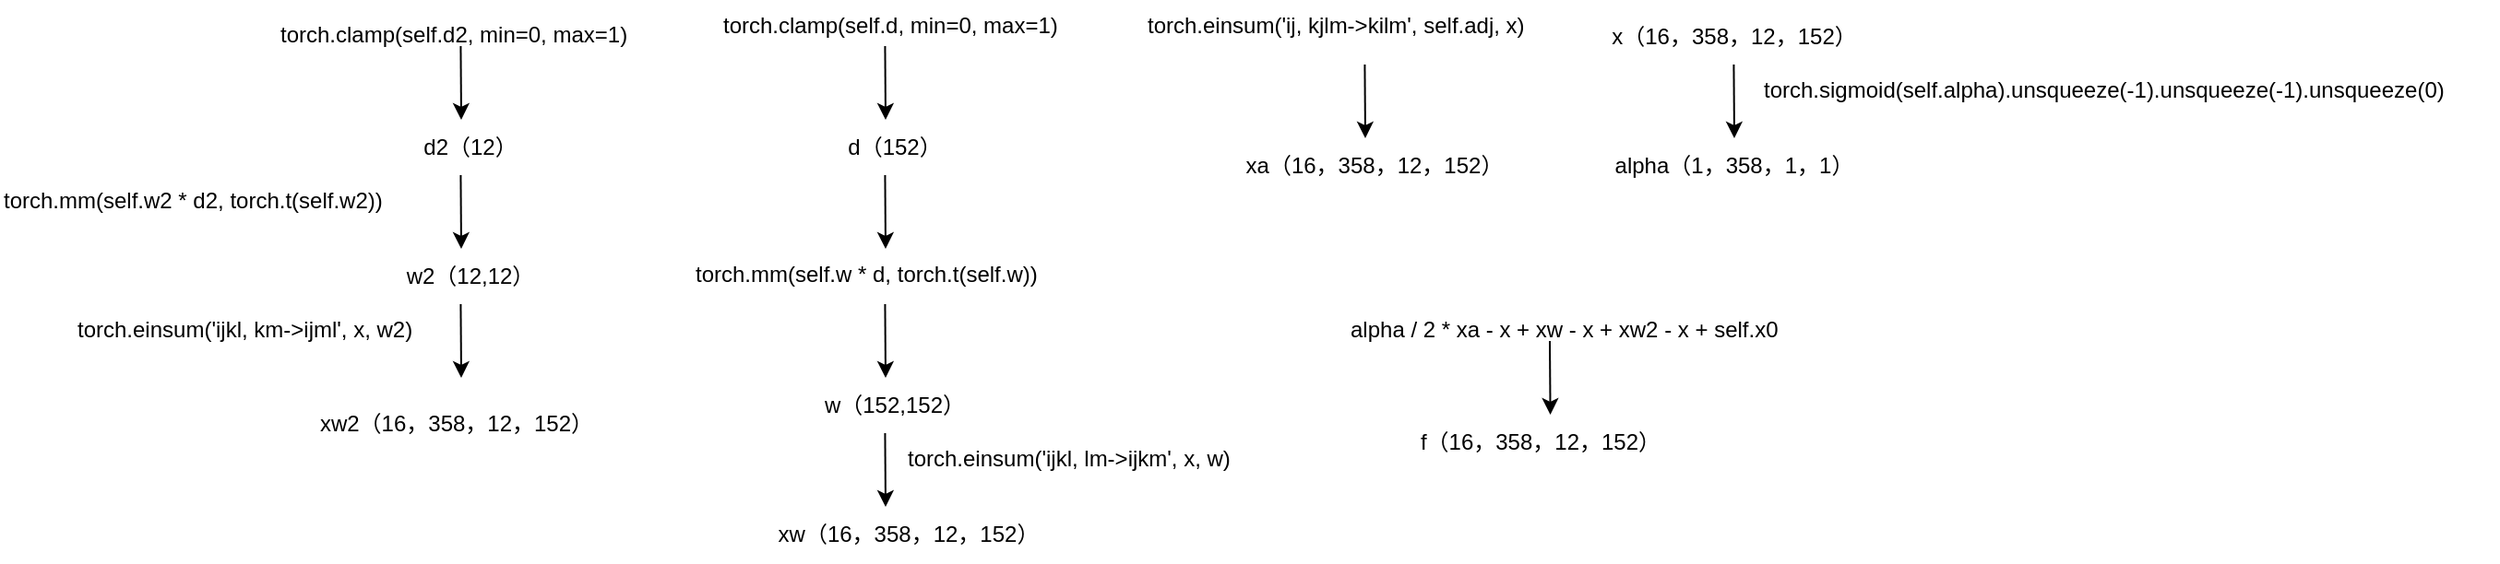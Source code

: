 <mxfile version="25.0.3">
  <diagram name="第 1 页" id="PVPRCsevbzZnFHXkMFGo">
    <mxGraphModel dx="2227" dy="792" grid="1" gridSize="10" guides="1" tooltips="1" connect="1" arrows="1" fold="1" page="1" pageScale="1" pageWidth="827" pageHeight="1169" math="0" shadow="0">
      <root>
        <mxCell id="0" />
        <mxCell id="1" parent="0" />
        <mxCell id="Rd7MBk0ww_TVOZ5natJf-1" value="x（16，358，12，152）" style="text;strokeColor=none;align=center;fillColor=none;html=1;verticalAlign=middle;whiteSpace=wrap;rounded=0;" vertex="1" parent="1">
          <mxGeometry x="330" y="240" width="140" height="30" as="geometry" />
        </mxCell>
        <mxCell id="Rd7MBk0ww_TVOZ5natJf-2" value="" style="endArrow=classic;html=1;rounded=0;" edge="1" parent="1">
          <mxGeometry width="50" height="50" relative="1" as="geometry">
            <mxPoint x="399.71" y="270" as="sourcePoint" />
            <mxPoint x="400" y="310" as="targetPoint" />
          </mxGeometry>
        </mxCell>
        <UserObject label="torch.sigmoid(self.alpha).unsqueeze(-1).unsqueeze(-1).unsqueeze(0)" id="Rd7MBk0ww_TVOZ5natJf-3">
          <mxCell style="text;whiteSpace=wrap;html=1;" vertex="1" parent="1">
            <mxGeometry x="414" y="270" width="400" height="40" as="geometry" />
          </mxCell>
        </UserObject>
        <mxCell id="Rd7MBk0ww_TVOZ5natJf-5" value="alpha（1，358，1，1）" style="text;strokeColor=none;align=center;fillColor=none;html=1;verticalAlign=middle;whiteSpace=wrap;rounded=0;" vertex="1" parent="1">
          <mxGeometry x="330" y="310" width="140" height="30" as="geometry" />
        </mxCell>
        <UserObject label="torch.einsum(&#39;ij, kjlm-&gt;kilm&#39;, self.adj, x)" id="Rd7MBk0ww_TVOZ5natJf-6">
          <mxCell style="text;whiteSpace=wrap;html=1;" vertex="1" parent="1">
            <mxGeometry x="80" y="235" width="240" height="40" as="geometry" />
          </mxCell>
        </UserObject>
        <mxCell id="Rd7MBk0ww_TVOZ5natJf-7" value="" style="endArrow=classic;html=1;rounded=0;" edge="1" parent="1">
          <mxGeometry width="50" height="50" relative="1" as="geometry">
            <mxPoint x="199.71" y="270" as="sourcePoint" />
            <mxPoint x="200" y="310" as="targetPoint" />
          </mxGeometry>
        </mxCell>
        <mxCell id="Rd7MBk0ww_TVOZ5natJf-10" value="" style="endArrow=classic;html=1;rounded=0;" edge="1" parent="1">
          <mxGeometry width="50" height="50" relative="1" as="geometry">
            <mxPoint x="300" y="420" as="sourcePoint" />
            <mxPoint x="300.29" y="460" as="targetPoint" />
          </mxGeometry>
        </mxCell>
        <mxCell id="Rd7MBk0ww_TVOZ5natJf-11" value="xa（16，358，12，152）" style="text;strokeColor=none;align=center;fillColor=none;html=1;verticalAlign=middle;whiteSpace=wrap;rounded=0;" vertex="1" parent="1">
          <mxGeometry x="130" y="310" width="150" height="30" as="geometry" />
        </mxCell>
        <UserObject label="torch.clamp(self.d, min=0, max=1)" id="Rd7MBk0ww_TVOZ5natJf-12">
          <mxCell style="text;whiteSpace=wrap;html=1;" vertex="1" parent="1">
            <mxGeometry x="-150" y="235" width="210" height="40" as="geometry" />
          </mxCell>
        </UserObject>
        <mxCell id="Rd7MBk0ww_TVOZ5natJf-13" value="" style="endArrow=classic;html=1;rounded=0;" edge="1" parent="1">
          <mxGeometry width="50" height="50" relative="1" as="geometry">
            <mxPoint x="-60.29" y="260" as="sourcePoint" />
            <mxPoint x="-60" y="300" as="targetPoint" />
          </mxGeometry>
        </mxCell>
        <mxCell id="Rd7MBk0ww_TVOZ5natJf-14" value="d（152）" style="text;strokeColor=none;align=center;fillColor=none;html=1;verticalAlign=middle;whiteSpace=wrap;rounded=0;" vertex="1" parent="1">
          <mxGeometry x="-130" y="300" width="150" height="30" as="geometry" />
        </mxCell>
        <UserObject label="torch.mm(self.w * d, torch.t(self.w))" id="Rd7MBk0ww_TVOZ5natJf-15">
          <mxCell style="text;whiteSpace=wrap;html=1;" vertex="1" parent="1">
            <mxGeometry x="-165" y="370" width="220" height="40" as="geometry" />
          </mxCell>
        </UserObject>
        <mxCell id="Rd7MBk0ww_TVOZ5natJf-16" value="" style="endArrow=classic;html=1;rounded=0;" edge="1" parent="1">
          <mxGeometry width="50" height="50" relative="1" as="geometry">
            <mxPoint x="-60.29" y="330" as="sourcePoint" />
            <mxPoint x="-60" y="370" as="targetPoint" />
          </mxGeometry>
        </mxCell>
        <mxCell id="Rd7MBk0ww_TVOZ5natJf-17" value="" style="endArrow=classic;html=1;rounded=0;" edge="1" parent="1">
          <mxGeometry width="50" height="50" relative="1" as="geometry">
            <mxPoint x="-60.29" y="400" as="sourcePoint" />
            <mxPoint x="-60" y="440" as="targetPoint" />
          </mxGeometry>
        </mxCell>
        <mxCell id="Rd7MBk0ww_TVOZ5natJf-18" value="w（152,152）" style="text;strokeColor=none;align=center;fillColor=none;html=1;verticalAlign=middle;whiteSpace=wrap;rounded=0;" vertex="1" parent="1">
          <mxGeometry x="-130" y="440" width="150" height="30" as="geometry" />
        </mxCell>
        <mxCell id="Rd7MBk0ww_TVOZ5natJf-19" value="" style="endArrow=classic;html=1;rounded=0;" edge="1" parent="1">
          <mxGeometry width="50" height="50" relative="1" as="geometry">
            <mxPoint x="-60.29" y="470" as="sourcePoint" />
            <mxPoint x="-60" y="510" as="targetPoint" />
          </mxGeometry>
        </mxCell>
        <UserObject label="torch.einsum(&#39;ijkl, lm-&gt;ijkm&#39;, x, w)" id="Rd7MBk0ww_TVOZ5natJf-21">
          <mxCell style="text;whiteSpace=wrap;html=1;" vertex="1" parent="1">
            <mxGeometry x="-50" y="470" width="210" height="40" as="geometry" />
          </mxCell>
        </UserObject>
        <mxCell id="Rd7MBk0ww_TVOZ5natJf-22" value="xw（16，358，12，152）" style="text;strokeColor=none;align=center;fillColor=none;html=1;verticalAlign=middle;whiteSpace=wrap;rounded=0;" vertex="1" parent="1">
          <mxGeometry x="-125" y="510" width="155" height="30" as="geometry" />
        </mxCell>
        <UserObject label="torch.clamp(self.d2, min=0, max=1)" id="Rd7MBk0ww_TVOZ5natJf-23">
          <mxCell style="text;whiteSpace=wrap;html=1;" vertex="1" parent="1">
            <mxGeometry x="-390" y="240" width="220" height="40" as="geometry" />
          </mxCell>
        </UserObject>
        <mxCell id="Rd7MBk0ww_TVOZ5natJf-24" value="" style="endArrow=classic;html=1;rounded=0;" edge="1" parent="1">
          <mxGeometry width="50" height="50" relative="1" as="geometry">
            <mxPoint x="-290.29" y="260" as="sourcePoint" />
            <mxPoint x="-290" y="300" as="targetPoint" />
          </mxGeometry>
        </mxCell>
        <mxCell id="Rd7MBk0ww_TVOZ5natJf-25" value="d2（12）" style="text;strokeColor=none;align=center;fillColor=none;html=1;verticalAlign=middle;whiteSpace=wrap;rounded=0;" vertex="1" parent="1">
          <mxGeometry x="-360" y="300" width="150" height="30" as="geometry" />
        </mxCell>
        <UserObject label="torch.mm(self.w2 * d2, torch.t(self.w2))" id="Rd7MBk0ww_TVOZ5natJf-26">
          <mxCell style="text;whiteSpace=wrap;html=1;" vertex="1" parent="1">
            <mxGeometry x="-540" y="330" width="240" height="40" as="geometry" />
          </mxCell>
        </UserObject>
        <mxCell id="Rd7MBk0ww_TVOZ5natJf-27" value="" style="endArrow=classic;html=1;rounded=0;" edge="1" parent="1">
          <mxGeometry width="50" height="50" relative="1" as="geometry">
            <mxPoint x="-290.29" y="330" as="sourcePoint" />
            <mxPoint x="-290" y="370" as="targetPoint" />
          </mxGeometry>
        </mxCell>
        <mxCell id="Rd7MBk0ww_TVOZ5natJf-28" value="w2（12,12）" style="text;strokeColor=none;align=center;fillColor=none;html=1;verticalAlign=middle;whiteSpace=wrap;rounded=0;" vertex="1" parent="1">
          <mxGeometry x="-360" y="370" width="150" height="30" as="geometry" />
        </mxCell>
        <UserObject label="torch.einsum(&#39;ijkl, km-&gt;ijml&#39;, x, w2)" id="Rd7MBk0ww_TVOZ5natJf-29">
          <mxCell style="text;whiteSpace=wrap;html=1;" vertex="1" parent="1">
            <mxGeometry x="-500" y="400" width="220" height="40" as="geometry" />
          </mxCell>
        </UserObject>
        <mxCell id="Rd7MBk0ww_TVOZ5natJf-30" value="" style="endArrow=classic;html=1;rounded=0;" edge="1" parent="1">
          <mxGeometry width="50" height="50" relative="1" as="geometry">
            <mxPoint x="-290.29" y="400" as="sourcePoint" />
            <mxPoint x="-290" y="440" as="targetPoint" />
          </mxGeometry>
        </mxCell>
        <mxCell id="Rd7MBk0ww_TVOZ5natJf-32" value="xw2（16，358，12，152）" style="text;strokeColor=none;align=center;fillColor=none;html=1;verticalAlign=middle;whiteSpace=wrap;rounded=0;" vertex="1" parent="1">
          <mxGeometry x="-375" y="450" width="165" height="30" as="geometry" />
        </mxCell>
        <mxCell id="Rd7MBk0ww_TVOZ5natJf-34" value="alpha / 2 * xa - x + xw - x + xw2 - x + self.x0" style="text;whiteSpace=wrap;html=1;" vertex="1" parent="1">
          <mxGeometry x="190" y="400" width="270" height="40" as="geometry" />
        </mxCell>
        <mxCell id="Rd7MBk0ww_TVOZ5natJf-35" value="f（16，358，12，152）" style="text;strokeColor=none;align=center;fillColor=none;html=1;verticalAlign=middle;whiteSpace=wrap;rounded=0;" vertex="1" parent="1">
          <mxGeometry x="220" y="460" width="150" height="30" as="geometry" />
        </mxCell>
      </root>
    </mxGraphModel>
  </diagram>
</mxfile>
